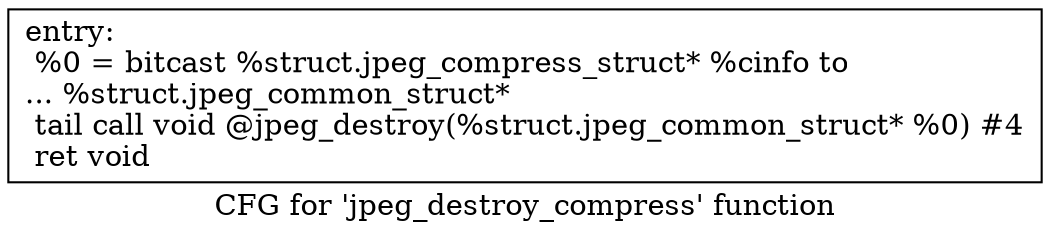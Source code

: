 digraph "CFG for 'jpeg_destroy_compress' function" {
	label="CFG for 'jpeg_destroy_compress' function";

	Node0x672d650 [shape=record,label="{entry:\l  %0 = bitcast %struct.jpeg_compress_struct* %cinfo to\l... %struct.jpeg_common_struct*\l  tail call void @jpeg_destroy(%struct.jpeg_common_struct* %0) #4\l  ret void\l}"];
}
